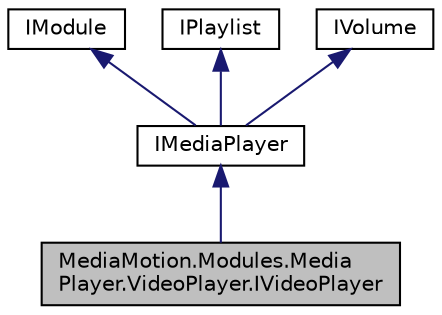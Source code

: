digraph "MediaMotion.Modules.MediaPlayer.VideoPlayer.IVideoPlayer"
{
  edge [fontname="Helvetica",fontsize="10",labelfontname="Helvetica",labelfontsize="10"];
  node [fontname="Helvetica",fontsize="10",shape=record];
  Node1 [label="MediaMotion.Modules.Media\lPlayer.VideoPlayer.IVideoPlayer",height=0.2,width=0.4,color="black", fillcolor="grey75", style="filled", fontcolor="black"];
  Node2 -> Node1 [dir="back",color="midnightblue",fontsize="10",style="solid",fontname="Helvetica"];
  Node2 [label="IMediaPlayer",height=0.2,width=0.4,color="black", fillcolor="white", style="filled",URL="$interface_media_motion_1_1_modules_1_1_media_player_1_1_i_media_player.html"];
  Node3 -> Node2 [dir="back",color="midnightblue",fontsize="10",style="solid",fontname="Helvetica"];
  Node3 [label="IModule",height=0.2,width=0.4,color="black", fillcolor="white", style="filled",URL="$interface_media_motion_1_1_core_1_1_models_1_1_module_1_1_interfaces_1_1_i_module.html"];
  Node4 -> Node2 [dir="back",color="midnightblue",fontsize="10",style="solid",fontname="Helvetica"];
  Node4 [label="IPlaylist",height=0.2,width=0.4,color="black", fillcolor="white", style="filled",URL="$interface_media_motion_1_1_modules_1_1_components_1_1_playlist_1_1_i_playlist.html"];
  Node5 -> Node2 [dir="back",color="midnightblue",fontsize="10",style="solid",fontname="Helvetica"];
  Node5 [label="IVolume",height=0.2,width=0.4,color="black", fillcolor="white", style="filled",URL="$interface_media_motion_1_1_modules_1_1_components_1_1_volume_1_1_i_volume.html"];
}
